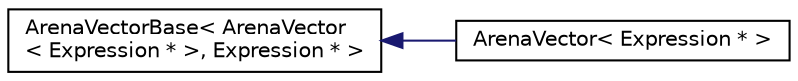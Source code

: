 digraph "Graphical Class Hierarchy"
{
  edge [fontname="Helvetica",fontsize="10",labelfontname="Helvetica",labelfontsize="10"];
  node [fontname="Helvetica",fontsize="10",shape=record];
  rankdir="LR";
  Node0 [label="ArenaVectorBase\< ArenaVector\l\< Expression * \>, Expression * \>",height=0.2,width=0.4,color="black", fillcolor="white", style="filled",URL="$class_arena_vector_base.html"];
  Node0 -> Node1 [dir="back",color="midnightblue",fontsize="10",style="solid",fontname="Helvetica"];
  Node1 [label="ArenaVector\< Expression * \>",height=0.2,width=0.4,color="black", fillcolor="white", style="filled",URL="$class_arena_vector.html"];
}
